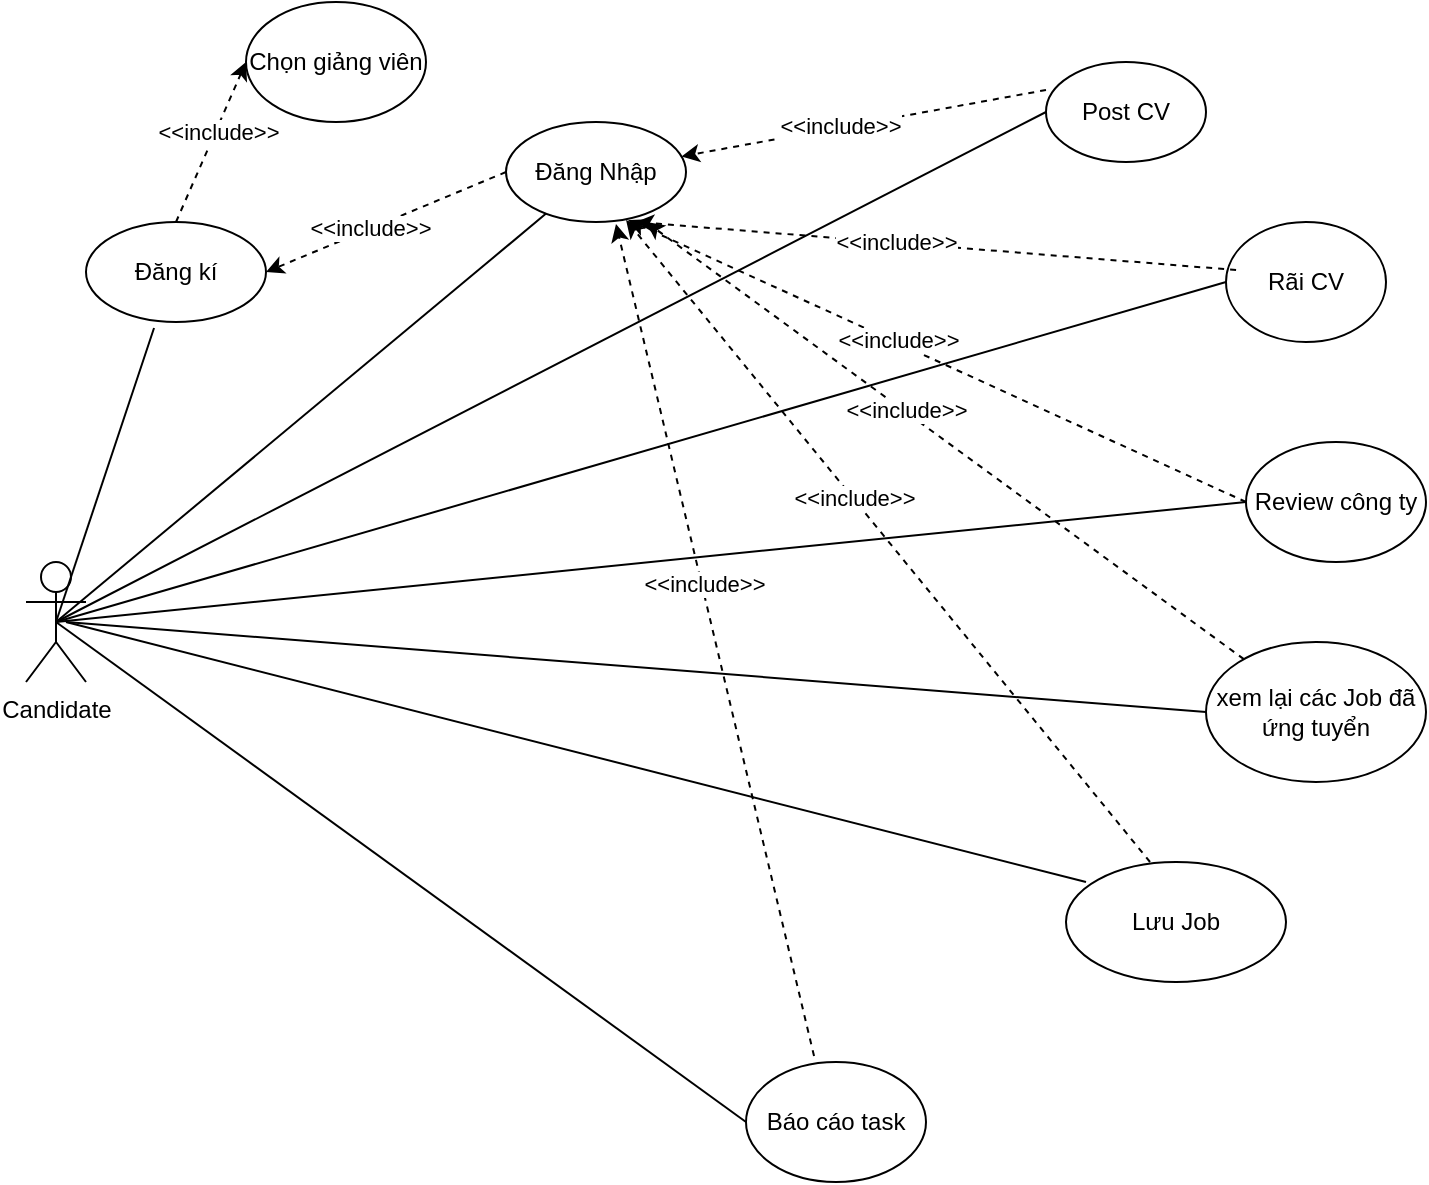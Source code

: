 <mxfile version="26.2.13">
  <diagram name="Page-1" id="jhdWZvKZTvtmNqUHAxLc">
    <mxGraphModel dx="1428" dy="785" grid="1" gridSize="10" guides="1" tooltips="1" connect="1" arrows="1" fold="1" page="1" pageScale="1" pageWidth="850" pageHeight="1100" math="0" shadow="0">
      <root>
        <mxCell id="0" />
        <mxCell id="1" parent="0" />
        <mxCell id="Gtxps9RbvIcbKM3ggSGd-1" value="Candidate" style="shape=umlActor;verticalLabelPosition=bottom;verticalAlign=top;html=1;outlineConnect=0;" vertex="1" parent="1">
          <mxGeometry x="60" y="400" width="30" height="60" as="geometry" />
        </mxCell>
        <mxCell id="Gtxps9RbvIcbKM3ggSGd-3" value="Đăng Nhập" style="ellipse;whiteSpace=wrap;html=1;" vertex="1" parent="1">
          <mxGeometry x="300" y="180" width="90" height="50" as="geometry" />
        </mxCell>
        <mxCell id="Gtxps9RbvIcbKM3ggSGd-4" value="Chọn giảng viên" style="ellipse;whiteSpace=wrap;html=1;" vertex="1" parent="1">
          <mxGeometry x="170" y="120" width="90" height="60" as="geometry" />
        </mxCell>
        <mxCell id="Gtxps9RbvIcbKM3ggSGd-5" value="Đăng kí" style="ellipse;whiteSpace=wrap;html=1;" vertex="1" parent="1">
          <mxGeometry x="90" y="230" width="90" height="50" as="geometry" />
        </mxCell>
        <mxCell id="Gtxps9RbvIcbKM3ggSGd-6" value="Rãi&amp;nbsp;&lt;span style=&quot;color: rgba(0, 0, 0, 0); font-family: monospace; font-size: 0px; text-align: start; text-wrap-mode: nowrap;&quot;&gt;%3CmxGraphModel%3E%3Croot%3E%3CmxCell%20id%3D%220%22%2F%3E%3CmxCell%20id%3D%221%22%20parent%3D%220%22%2F%3E%3CmxCell%20id%3D%222%22%20value%3D%22%22%20style%3D%22endArrow%3Dclassic%3Bhtml%3D1%3Brounded%3D0%3BentryX%3D0%3BentryY%3D0.5%3BentryDx%3D0%3BentryDy%3D0%3BexitX%3D0.6%3BexitY%3D-0.04%3BexitDx%3D0%3BexitDy%3D0%3Bdashed%3D1%3BexitPerimeter%3D0%3B%22%20edge%3D%221%22%20parent%3D%221%22%3E%3CmxGeometry%20width%3D%2250%22%20height%3D%2250%22%20relative%3D%221%22%20as%3D%22geometry%22%3E%3CmxPoint%20x%3D%22254%22%20y%3D%22228%22%20as%3D%22sourcePoint%22%2F%3E%3CmxPoint%20x%3D%22500%22%20y%3D%22190%22%20as%3D%22targetPoint%22%2F%3E%3C%2FmxGeometry%3E%3C%2FmxCell%3E%3CmxCell%20id%3D%223%22%20value%3D%22%26amp%3Blt%3B%26amp%3Blt%3Binclude%26amp%3Bgt%3B%26amp%3Bgt%3B%22%20style%3D%22edgeLabel%3Bhtml%3D1%3Balign%3Dcenter%3BverticalAlign%3Dmiddle%3Bresizable%3D0%3Bpoints%3D%5B%5D%3B%22%20vertex%3D%221%22%20connectable%3D%220%22%20parent%3D%222%22%3E%3CmxGeometry%20x%3D%220.135%22%20y%3D%22-1%22%20relative%3D%221%22%20as%3D%22geometry%22%3E%3CmxPoint%20as%3D%22offset%22%2F%3E%3C%2FmxGeometry%3E%3C%2FmxCell%3E%3C%2Froot%3E%3C%2FmxGraphModel%3E&lt;/span&gt;CV" style="ellipse;whiteSpace=wrap;html=1;" vertex="1" parent="1">
          <mxGeometry x="660" y="230" width="80" height="60" as="geometry" />
        </mxCell>
        <mxCell id="Gtxps9RbvIcbKM3ggSGd-7" value="Post CV" style="ellipse;whiteSpace=wrap;html=1;" vertex="1" parent="1">
          <mxGeometry x="570" y="150" width="80" height="50" as="geometry" />
        </mxCell>
        <mxCell id="Gtxps9RbvIcbKM3ggSGd-8" value="" style="endArrow=none;html=1;rounded=0;exitX=0.5;exitY=0.5;exitDx=0;exitDy=0;exitPerimeter=0;entryX=0.378;entryY=1.06;entryDx=0;entryDy=0;entryPerimeter=0;" edge="1" parent="1" source="Gtxps9RbvIcbKM3ggSGd-1" target="Gtxps9RbvIcbKM3ggSGd-5">
          <mxGeometry width="50" height="50" relative="1" as="geometry">
            <mxPoint x="400" y="530" as="sourcePoint" />
            <mxPoint x="450" y="480" as="targetPoint" />
          </mxGeometry>
        </mxCell>
        <mxCell id="Gtxps9RbvIcbKM3ggSGd-9" value="" style="endArrow=classic;html=1;rounded=0;entryX=0;entryY=0.5;entryDx=0;entryDy=0;dashed=1;exitX=0.5;exitY=0;exitDx=0;exitDy=0;" edge="1" parent="1" source="Gtxps9RbvIcbKM3ggSGd-5" target="Gtxps9RbvIcbKM3ggSGd-4">
          <mxGeometry width="50" height="50" relative="1" as="geometry">
            <mxPoint x="155" y="200" as="sourcePoint" />
            <mxPoint x="450" y="480" as="targetPoint" />
          </mxGeometry>
        </mxCell>
        <mxCell id="Gtxps9RbvIcbKM3ggSGd-10" value="&amp;lt;&amp;lt;include&amp;gt;&amp;gt;" style="edgeLabel;html=1;align=center;verticalAlign=middle;resizable=0;points=[];" vertex="1" connectable="0" parent="Gtxps9RbvIcbKM3ggSGd-9">
          <mxGeometry x="0.135" y="-1" relative="1" as="geometry">
            <mxPoint as="offset" />
          </mxGeometry>
        </mxCell>
        <mxCell id="Gtxps9RbvIcbKM3ggSGd-15" value="" style="endArrow=none;html=1;rounded=0;exitX=0.5;exitY=0.5;exitDx=0;exitDy=0;exitPerimeter=0;" edge="1" parent="1" source="Gtxps9RbvIcbKM3ggSGd-1" target="Gtxps9RbvIcbKM3ggSGd-3">
          <mxGeometry width="50" height="50" relative="1" as="geometry">
            <mxPoint x="180" y="540" as="sourcePoint" />
            <mxPoint x="230" y="490" as="targetPoint" />
          </mxGeometry>
        </mxCell>
        <mxCell id="Gtxps9RbvIcbKM3ggSGd-16" value="" style="endArrow=classic;html=1;rounded=0;entryX=1;entryY=0.5;entryDx=0;entryDy=0;dashed=1;" edge="1" parent="1" target="Gtxps9RbvIcbKM3ggSGd-5">
          <mxGeometry width="50" height="50" relative="1" as="geometry">
            <mxPoint x="300" y="205" as="sourcePoint" />
            <mxPoint x="510" y="200" as="targetPoint" />
          </mxGeometry>
        </mxCell>
        <mxCell id="Gtxps9RbvIcbKM3ggSGd-17" value="&amp;lt;&amp;lt;include&amp;gt;&amp;gt;" style="edgeLabel;html=1;align=center;verticalAlign=middle;resizable=0;points=[];" vertex="1" connectable="0" parent="Gtxps9RbvIcbKM3ggSGd-16">
          <mxGeometry x="0.135" y="-1" relative="1" as="geometry">
            <mxPoint as="offset" />
          </mxGeometry>
        </mxCell>
        <mxCell id="Gtxps9RbvIcbKM3ggSGd-18" value="Review công ty" style="ellipse;whiteSpace=wrap;html=1;" vertex="1" parent="1">
          <mxGeometry x="670" y="340" width="90" height="60" as="geometry" />
        </mxCell>
        <mxCell id="Gtxps9RbvIcbKM3ggSGd-19" value="Lưu Job" style="ellipse;whiteSpace=wrap;html=1;" vertex="1" parent="1">
          <mxGeometry x="580" y="550" width="110" height="60" as="geometry" />
        </mxCell>
        <mxCell id="Gtxps9RbvIcbKM3ggSGd-20" value="xem lại các Job đã ứng tuyển" style="ellipse;whiteSpace=wrap;html=1;" vertex="1" parent="1">
          <mxGeometry x="650" y="440" width="110" height="70" as="geometry" />
        </mxCell>
        <mxCell id="Gtxps9RbvIcbKM3ggSGd-21" value="Báo cáo task" style="ellipse;whiteSpace=wrap;html=1;" vertex="1" parent="1">
          <mxGeometry x="420" y="650" width="90" height="60" as="geometry" />
        </mxCell>
        <mxCell id="Gtxps9RbvIcbKM3ggSGd-22" value="" style="endArrow=none;html=1;rounded=0;exitX=0.5;exitY=0.5;exitDx=0;exitDy=0;exitPerimeter=0;entryX=0;entryY=0.5;entryDx=0;entryDy=0;" edge="1" parent="1" source="Gtxps9RbvIcbKM3ggSGd-1" target="Gtxps9RbvIcbKM3ggSGd-6">
          <mxGeometry width="50" height="50" relative="1" as="geometry">
            <mxPoint x="85" y="440" as="sourcePoint" />
            <mxPoint x="330" y="236" as="targetPoint" />
          </mxGeometry>
        </mxCell>
        <mxCell id="Gtxps9RbvIcbKM3ggSGd-23" value="" style="endArrow=none;html=1;rounded=0;exitX=0.5;exitY=0.5;exitDx=0;exitDy=0;exitPerimeter=0;entryX=0;entryY=0.5;entryDx=0;entryDy=0;" edge="1" parent="1" source="Gtxps9RbvIcbKM3ggSGd-1" target="Gtxps9RbvIcbKM3ggSGd-21">
          <mxGeometry width="50" height="50" relative="1" as="geometry">
            <mxPoint x="95" y="450" as="sourcePoint" />
            <mxPoint x="340" y="246" as="targetPoint" />
          </mxGeometry>
        </mxCell>
        <mxCell id="Gtxps9RbvIcbKM3ggSGd-24" value="" style="endArrow=none;html=1;rounded=0;exitX=0.5;exitY=0.5;exitDx=0;exitDy=0;exitPerimeter=0;entryX=0;entryY=0.5;entryDx=0;entryDy=0;" edge="1" parent="1" source="Gtxps9RbvIcbKM3ggSGd-1" target="Gtxps9RbvIcbKM3ggSGd-7">
          <mxGeometry width="50" height="50" relative="1" as="geometry">
            <mxPoint x="105" y="460" as="sourcePoint" />
            <mxPoint x="350" y="256" as="targetPoint" />
          </mxGeometry>
        </mxCell>
        <mxCell id="Gtxps9RbvIcbKM3ggSGd-25" value="" style="endArrow=none;html=1;rounded=0;entryX=0.091;entryY=0.167;entryDx=0;entryDy=0;entryPerimeter=0;" edge="1" parent="1" target="Gtxps9RbvIcbKM3ggSGd-19">
          <mxGeometry width="50" height="50" relative="1" as="geometry">
            <mxPoint x="80" y="430" as="sourcePoint" />
            <mxPoint x="490" y="550" as="targetPoint" />
          </mxGeometry>
        </mxCell>
        <mxCell id="Gtxps9RbvIcbKM3ggSGd-26" value="" style="endArrow=none;html=1;rounded=0;exitX=0.5;exitY=0.5;exitDx=0;exitDy=0;exitPerimeter=0;entryX=0;entryY=0.5;entryDx=0;entryDy=0;" edge="1" parent="1" source="Gtxps9RbvIcbKM3ggSGd-1" target="Gtxps9RbvIcbKM3ggSGd-18">
          <mxGeometry width="50" height="50" relative="1" as="geometry">
            <mxPoint x="95" y="450" as="sourcePoint" />
            <mxPoint x="500" y="560" as="targetPoint" />
          </mxGeometry>
        </mxCell>
        <mxCell id="Gtxps9RbvIcbKM3ggSGd-27" value="" style="endArrow=none;html=1;rounded=0;entryX=0;entryY=0.5;entryDx=0;entryDy=0;" edge="1" parent="1" target="Gtxps9RbvIcbKM3ggSGd-20">
          <mxGeometry width="50" height="50" relative="1" as="geometry">
            <mxPoint x="80" y="430" as="sourcePoint" />
            <mxPoint x="510" y="570" as="targetPoint" />
          </mxGeometry>
        </mxCell>
        <mxCell id="Gtxps9RbvIcbKM3ggSGd-31" value="" style="endArrow=classic;html=1;rounded=0;dashed=1;exitX=0;exitY=0.28;exitDx=0;exitDy=0;exitPerimeter=0;" edge="1" parent="1" source="Gtxps9RbvIcbKM3ggSGd-7" target="Gtxps9RbvIcbKM3ggSGd-3">
          <mxGeometry width="50" height="50" relative="1" as="geometry">
            <mxPoint x="310" y="215" as="sourcePoint" />
            <mxPoint x="210" y="235" as="targetPoint" />
          </mxGeometry>
        </mxCell>
        <mxCell id="Gtxps9RbvIcbKM3ggSGd-32" value="&amp;lt;&amp;lt;include&amp;gt;&amp;gt;" style="edgeLabel;html=1;align=center;verticalAlign=middle;resizable=0;points=[];" vertex="1" connectable="0" parent="Gtxps9RbvIcbKM3ggSGd-31">
          <mxGeometry x="0.135" y="-1" relative="1" as="geometry">
            <mxPoint as="offset" />
          </mxGeometry>
        </mxCell>
        <mxCell id="Gtxps9RbvIcbKM3ggSGd-33" value="" style="endArrow=classic;html=1;rounded=0;entryX=0.722;entryY=1;entryDx=0;entryDy=0;dashed=1;entryPerimeter=0;exitX=0.063;exitY=0.4;exitDx=0;exitDy=0;exitPerimeter=0;" edge="1" parent="1" source="Gtxps9RbvIcbKM3ggSGd-6" target="Gtxps9RbvIcbKM3ggSGd-3">
          <mxGeometry width="50" height="50" relative="1" as="geometry">
            <mxPoint x="560" y="350" as="sourcePoint" />
            <mxPoint x="398" y="224" as="targetPoint" />
          </mxGeometry>
        </mxCell>
        <mxCell id="Gtxps9RbvIcbKM3ggSGd-34" value="&amp;lt;&amp;lt;include&amp;gt;&amp;gt;" style="edgeLabel;html=1;align=center;verticalAlign=middle;resizable=0;points=[];" vertex="1" connectable="0" parent="Gtxps9RbvIcbKM3ggSGd-33">
          <mxGeometry x="0.135" y="-1" relative="1" as="geometry">
            <mxPoint as="offset" />
          </mxGeometry>
        </mxCell>
        <mxCell id="Gtxps9RbvIcbKM3ggSGd-35" value="" style="endArrow=classic;html=1;rounded=0;entryX=0.678;entryY=0.98;entryDx=0;entryDy=0;dashed=1;entryPerimeter=0;exitX=0;exitY=0.5;exitDx=0;exitDy=0;" edge="1" parent="1" source="Gtxps9RbvIcbKM3ggSGd-18" target="Gtxps9RbvIcbKM3ggSGd-3">
          <mxGeometry width="50" height="50" relative="1" as="geometry">
            <mxPoint x="570" y="360" as="sourcePoint" />
            <mxPoint x="375" y="240" as="targetPoint" />
          </mxGeometry>
        </mxCell>
        <mxCell id="Gtxps9RbvIcbKM3ggSGd-36" value="&amp;lt;&amp;lt;include&amp;gt;&amp;gt;" style="edgeLabel;html=1;align=center;verticalAlign=middle;resizable=0;points=[];" vertex="1" connectable="0" parent="Gtxps9RbvIcbKM3ggSGd-35">
          <mxGeometry x="0.135" y="-1" relative="1" as="geometry">
            <mxPoint as="offset" />
          </mxGeometry>
        </mxCell>
        <mxCell id="Gtxps9RbvIcbKM3ggSGd-37" value="" style="endArrow=classic;html=1;rounded=0;entryX=0.778;entryY=1;entryDx=0;entryDy=0;dashed=1;entryPerimeter=0;" edge="1" parent="1" source="Gtxps9RbvIcbKM3ggSGd-20" target="Gtxps9RbvIcbKM3ggSGd-3">
          <mxGeometry width="50" height="50" relative="1" as="geometry">
            <mxPoint x="580" y="370" as="sourcePoint" />
            <mxPoint x="385" y="250" as="targetPoint" />
          </mxGeometry>
        </mxCell>
        <mxCell id="Gtxps9RbvIcbKM3ggSGd-38" value="&amp;lt;&amp;lt;include&amp;gt;&amp;gt;" style="edgeLabel;html=1;align=center;verticalAlign=middle;resizable=0;points=[];" vertex="1" connectable="0" parent="Gtxps9RbvIcbKM3ggSGd-37">
          <mxGeometry x="0.135" y="-1" relative="1" as="geometry">
            <mxPoint as="offset" />
          </mxGeometry>
        </mxCell>
        <mxCell id="Gtxps9RbvIcbKM3ggSGd-39" value="" style="endArrow=classic;html=1;rounded=0;entryX=0.667;entryY=0.98;entryDx=0;entryDy=0;dashed=1;entryPerimeter=0;exitX=0.382;exitY=0;exitDx=0;exitDy=0;exitPerimeter=0;" edge="1" parent="1" source="Gtxps9RbvIcbKM3ggSGd-19" target="Gtxps9RbvIcbKM3ggSGd-3">
          <mxGeometry width="50" height="50" relative="1" as="geometry">
            <mxPoint x="656" y="515" as="sourcePoint" />
            <mxPoint x="380" y="240" as="targetPoint" />
          </mxGeometry>
        </mxCell>
        <mxCell id="Gtxps9RbvIcbKM3ggSGd-40" value="&amp;lt;&amp;lt;include&amp;gt;&amp;gt;" style="edgeLabel;html=1;align=center;verticalAlign=middle;resizable=0;points=[];" vertex="1" connectable="0" parent="Gtxps9RbvIcbKM3ggSGd-39">
          <mxGeometry x="0.135" y="-1" relative="1" as="geometry">
            <mxPoint as="offset" />
          </mxGeometry>
        </mxCell>
        <mxCell id="Gtxps9RbvIcbKM3ggSGd-41" value="" style="endArrow=classic;html=1;rounded=0;entryX=0.611;entryY=1.02;entryDx=0;entryDy=0;dashed=1;entryPerimeter=0;exitX=0.378;exitY=-0.05;exitDx=0;exitDy=0;exitPerimeter=0;" edge="1" parent="1" source="Gtxps9RbvIcbKM3ggSGd-21" target="Gtxps9RbvIcbKM3ggSGd-3">
          <mxGeometry width="50" height="50" relative="1" as="geometry">
            <mxPoint x="666" y="525" as="sourcePoint" />
            <mxPoint x="390" y="250" as="targetPoint" />
          </mxGeometry>
        </mxCell>
        <mxCell id="Gtxps9RbvIcbKM3ggSGd-42" value="&amp;lt;&amp;lt;include&amp;gt;&amp;gt;" style="edgeLabel;html=1;align=center;verticalAlign=middle;resizable=0;points=[];" vertex="1" connectable="0" parent="Gtxps9RbvIcbKM3ggSGd-41">
          <mxGeometry x="0.135" y="-1" relative="1" as="geometry">
            <mxPoint as="offset" />
          </mxGeometry>
        </mxCell>
      </root>
    </mxGraphModel>
  </diagram>
</mxfile>
